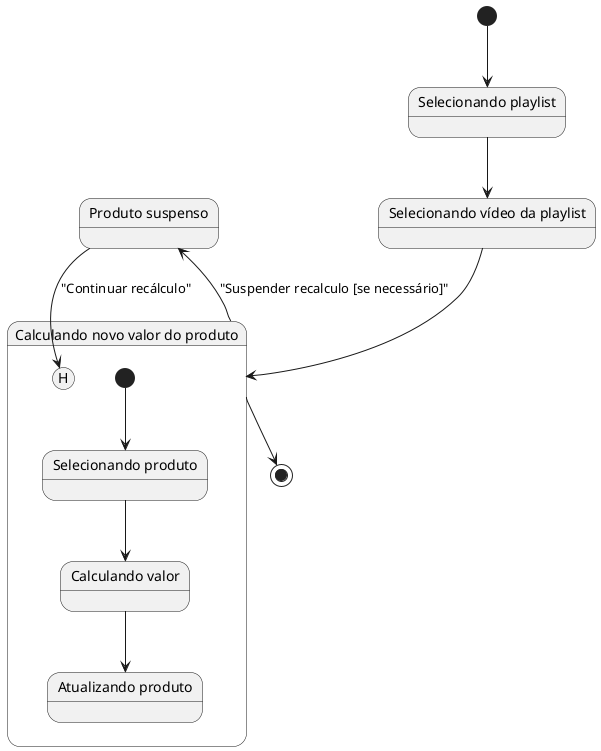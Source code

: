 @startuml

@startuml

'title Pseudoestado de Estória

state "Selecionando playlist" as selecionando
state "Selecionando vídeo da playlist" as aumento
state "Produto suspenso" as suspenso

[*] --> selecionando

selecionando --> aumento
aumento --> produto

state "Calculando novo valor do produto" as produto {
    state "Selecionando produto" as selecao
    state "Calculando valor" as calculo
    state "Atualizando produto" as atualizando

    [*] --> selecao
    selecao --> calculo
    calculo --> atualizando
    suspenso --> [H]: "Continuar recálculo"
}

produto --> suspenso : "Suspender recalculo [se necessário]"

produto --> [*]
@enduml